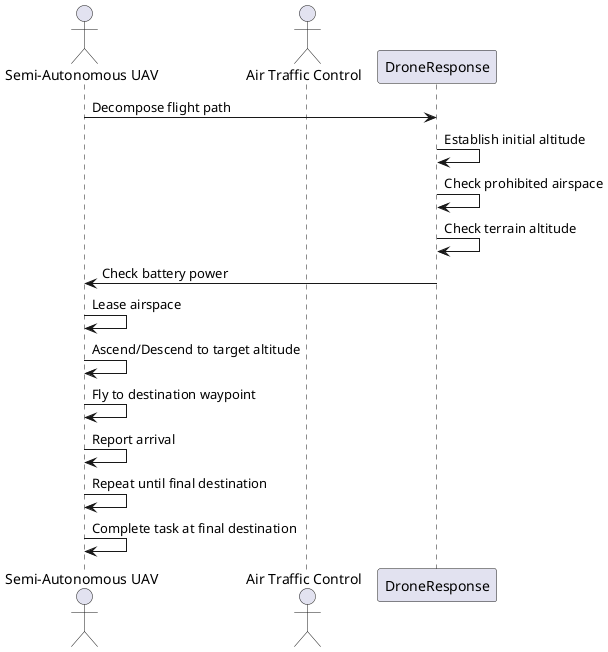 @startuml "Fly to Destination"

actor "Semi-Autonomous UAV" as UAV
actor "Air Traffic Control" as ATC

UAV -> DroneResponse: Decompose flight path
DroneResponse -> DroneResponse: Establish initial altitude
DroneResponse -> DroneResponse: Check prohibited airspace
DroneResponse -> DroneResponse: Check terrain altitude
DroneResponse -> UAV: Check battery power
UAV -> UAV: Lease airspace
UAV -> UAV: Ascend/Descend to target altitude
UAV -> UAV: Fly to destination waypoint
UAV -> UAV: Report arrival
UAV -> UAV: Repeat until final destination
UAV -> UAV: Complete task at final destination

@enduml
